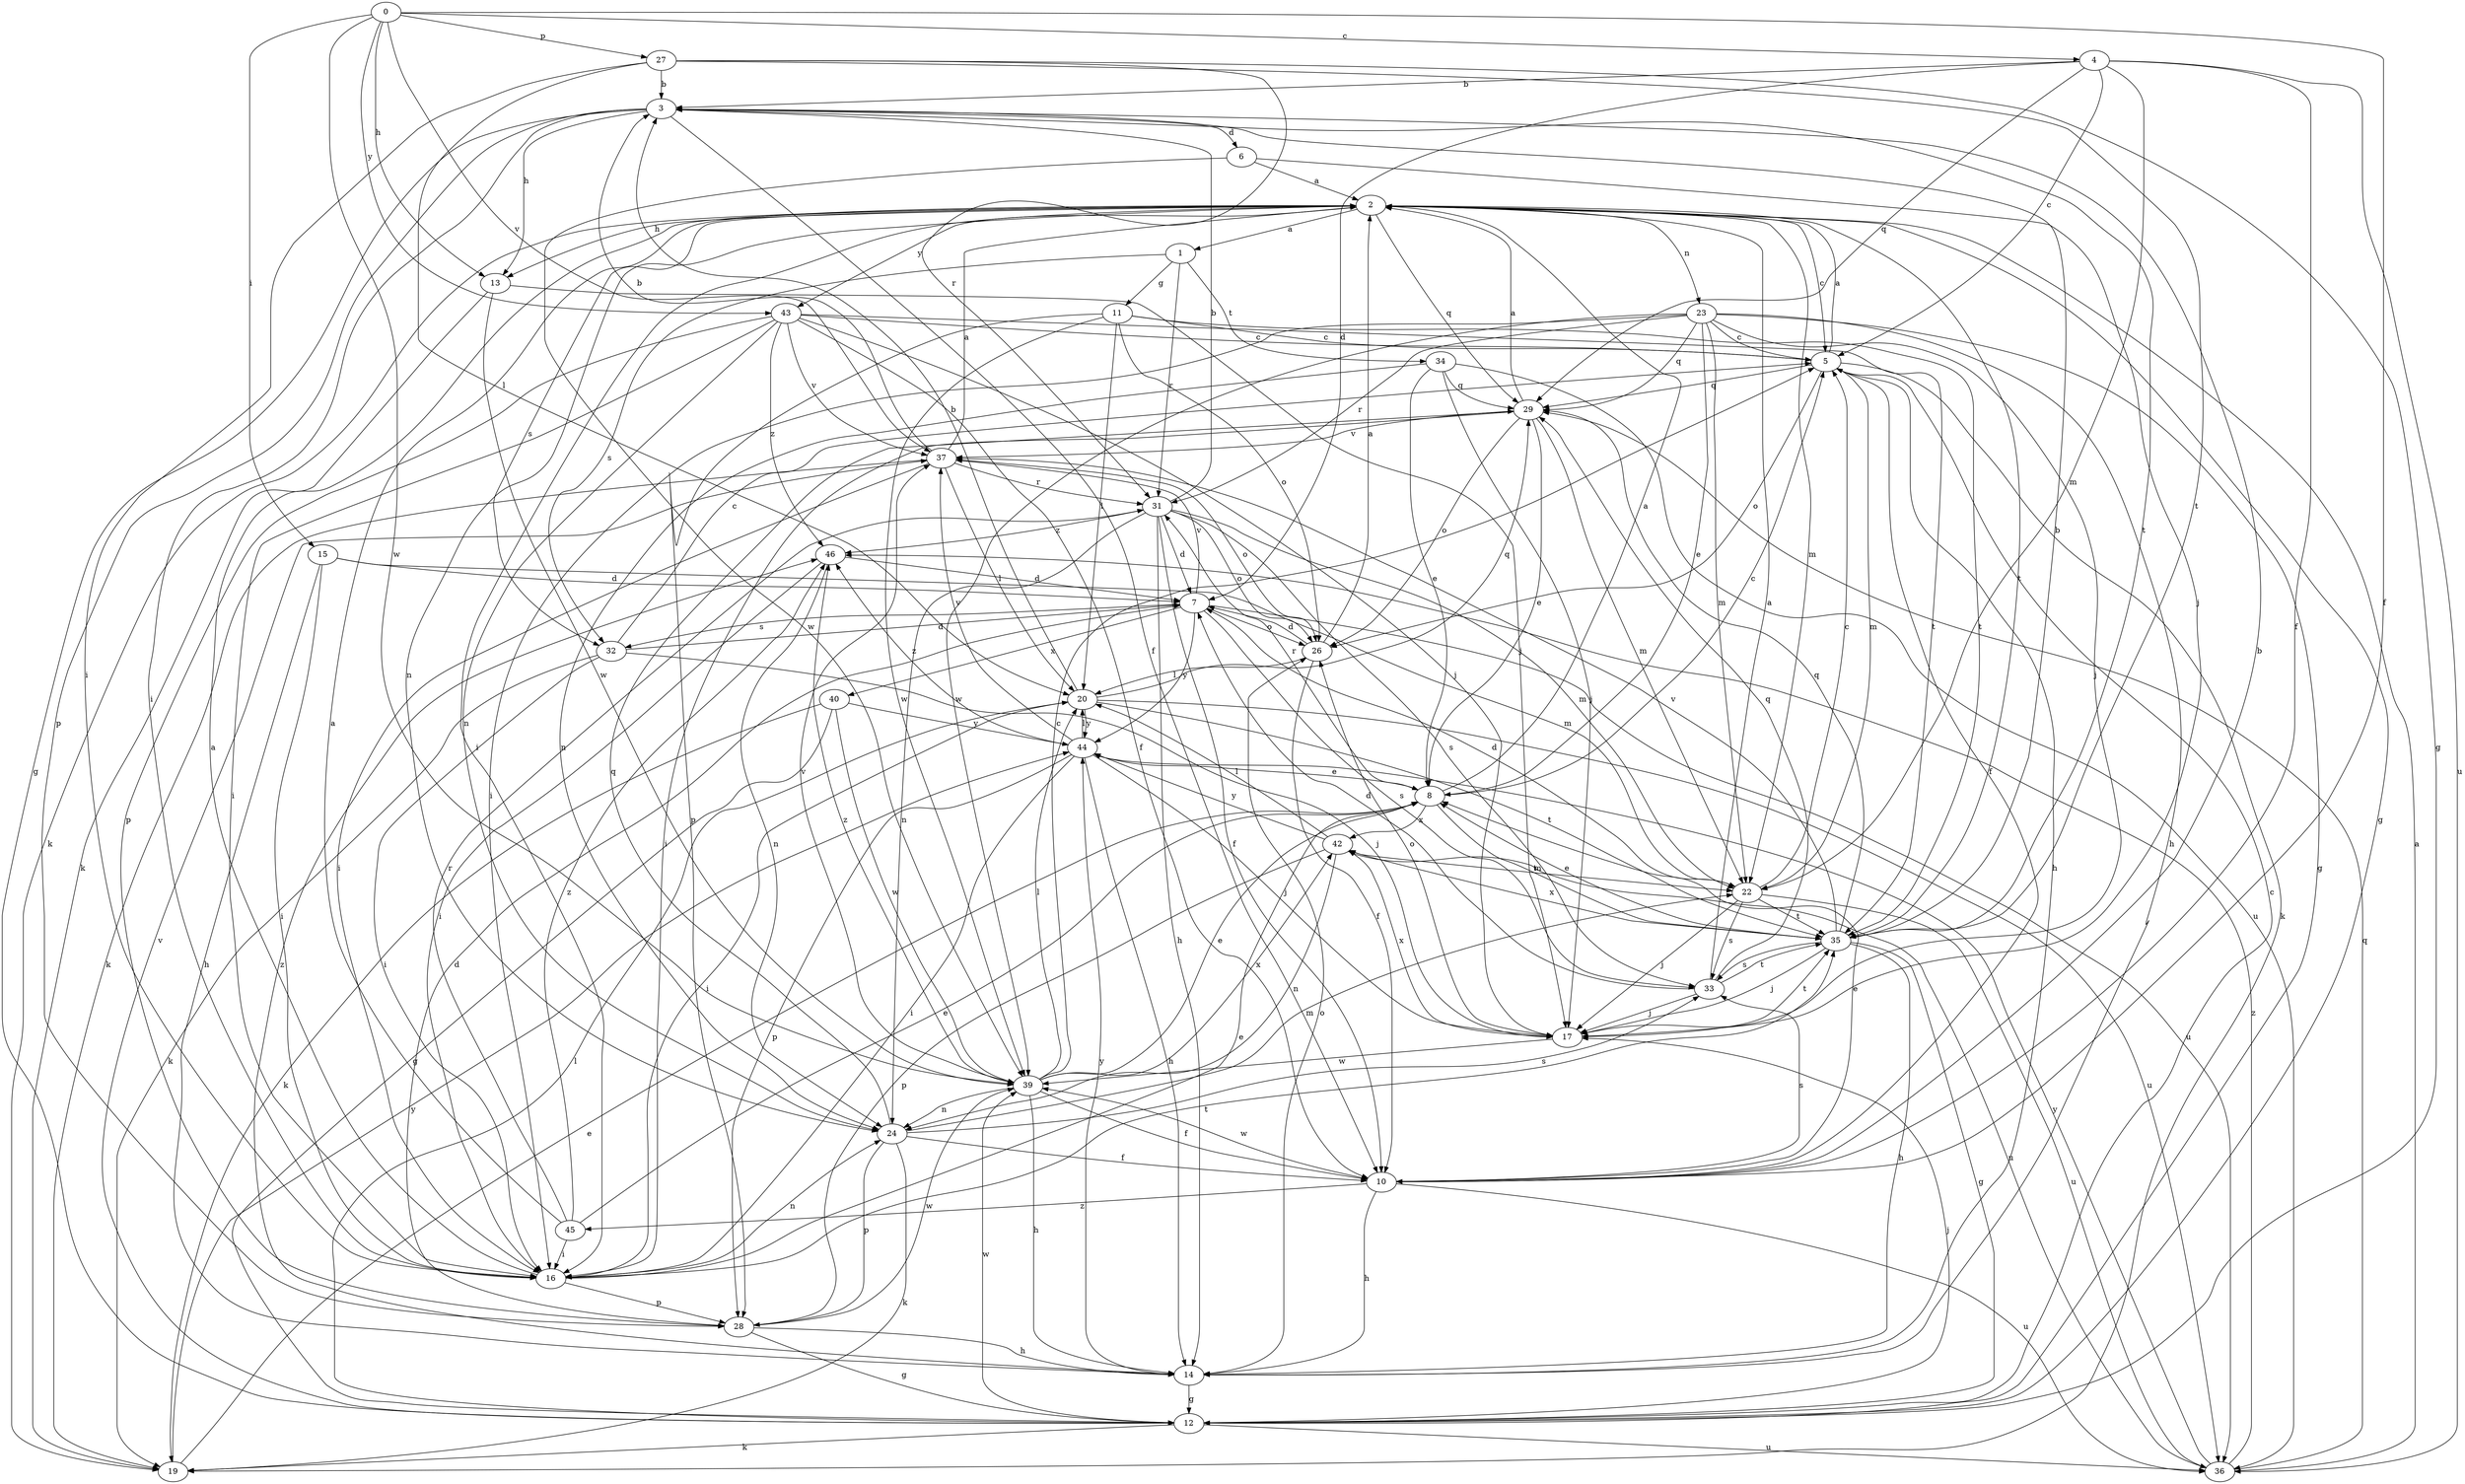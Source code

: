 strict digraph  {
0;
1;
2;
3;
4;
5;
6;
7;
8;
10;
11;
12;
13;
14;
15;
16;
17;
19;
20;
22;
23;
24;
26;
27;
28;
29;
31;
32;
33;
34;
35;
36;
37;
39;
40;
42;
43;
44;
45;
46;
0 -> 4  [label=c];
0 -> 10  [label=f];
0 -> 13  [label=h];
0 -> 15  [label=i];
0 -> 27  [label=p];
0 -> 37  [label=v];
0 -> 39  [label=w];
0 -> 43  [label=y];
1 -> 11  [label=g];
1 -> 31  [label=r];
1 -> 32  [label=s];
1 -> 34  [label=t];
2 -> 1  [label=a];
2 -> 5  [label=c];
2 -> 12  [label=g];
2 -> 13  [label=h];
2 -> 16  [label=i];
2 -> 19  [label=k];
2 -> 22  [label=m];
2 -> 23  [label=n];
2 -> 24  [label=n];
2 -> 29  [label=q];
2 -> 32  [label=s];
2 -> 35  [label=t];
2 -> 43  [label=y];
3 -> 6  [label=d];
3 -> 10  [label=f];
3 -> 12  [label=g];
3 -> 13  [label=h];
3 -> 16  [label=i];
3 -> 28  [label=p];
3 -> 35  [label=t];
4 -> 3  [label=b];
4 -> 5  [label=c];
4 -> 7  [label=d];
4 -> 10  [label=f];
4 -> 22  [label=m];
4 -> 29  [label=q];
4 -> 36  [label=u];
5 -> 2  [label=a];
5 -> 10  [label=f];
5 -> 14  [label=h];
5 -> 19  [label=k];
5 -> 22  [label=m];
5 -> 26  [label=o];
5 -> 29  [label=q];
6 -> 2  [label=a];
6 -> 17  [label=j];
6 -> 39  [label=w];
7 -> 26  [label=o];
7 -> 32  [label=s];
7 -> 33  [label=s];
7 -> 36  [label=u];
7 -> 37  [label=v];
7 -> 40  [label=x];
7 -> 44  [label=y];
8 -> 2  [label=a];
8 -> 5  [label=c];
8 -> 31  [label=r];
8 -> 35  [label=t];
8 -> 42  [label=x];
10 -> 3  [label=b];
10 -> 8  [label=e];
10 -> 14  [label=h];
10 -> 33  [label=s];
10 -> 36  [label=u];
10 -> 39  [label=w];
10 -> 45  [label=z];
11 -> 5  [label=c];
11 -> 20  [label=l];
11 -> 26  [label=o];
11 -> 28  [label=p];
11 -> 35  [label=t];
11 -> 39  [label=w];
12 -> 5  [label=c];
12 -> 17  [label=j];
12 -> 19  [label=k];
12 -> 20  [label=l];
12 -> 36  [label=u];
12 -> 37  [label=v];
12 -> 39  [label=w];
13 -> 17  [label=j];
13 -> 19  [label=k];
13 -> 39  [label=w];
14 -> 12  [label=g];
14 -> 26  [label=o];
14 -> 44  [label=y];
14 -> 46  [label=z];
15 -> 7  [label=d];
15 -> 14  [label=h];
15 -> 16  [label=i];
15 -> 22  [label=m];
16 -> 2  [label=a];
16 -> 8  [label=e];
16 -> 24  [label=n];
16 -> 28  [label=p];
16 -> 35  [label=t];
17 -> 26  [label=o];
17 -> 35  [label=t];
17 -> 39  [label=w];
17 -> 42  [label=x];
19 -> 8  [label=e];
19 -> 44  [label=y];
20 -> 3  [label=b];
20 -> 16  [label=i];
20 -> 29  [label=q];
20 -> 35  [label=t];
20 -> 36  [label=u];
20 -> 44  [label=y];
22 -> 5  [label=c];
22 -> 7  [label=d];
22 -> 17  [label=j];
22 -> 33  [label=s];
22 -> 35  [label=t];
22 -> 36  [label=u];
23 -> 5  [label=c];
23 -> 8  [label=e];
23 -> 12  [label=g];
23 -> 14  [label=h];
23 -> 16  [label=i];
23 -> 17  [label=j];
23 -> 22  [label=m];
23 -> 29  [label=q];
23 -> 31  [label=r];
23 -> 39  [label=w];
24 -> 10  [label=f];
24 -> 19  [label=k];
24 -> 22  [label=m];
24 -> 28  [label=p];
24 -> 29  [label=q];
24 -> 33  [label=s];
26 -> 2  [label=a];
26 -> 7  [label=d];
26 -> 10  [label=f];
26 -> 20  [label=l];
27 -> 3  [label=b];
27 -> 12  [label=g];
27 -> 16  [label=i];
27 -> 20  [label=l];
27 -> 31  [label=r];
27 -> 35  [label=t];
28 -> 7  [label=d];
28 -> 12  [label=g];
28 -> 14  [label=h];
28 -> 39  [label=w];
29 -> 2  [label=a];
29 -> 8  [label=e];
29 -> 16  [label=i];
29 -> 22  [label=m];
29 -> 26  [label=o];
29 -> 37  [label=v];
31 -> 3  [label=b];
31 -> 7  [label=d];
31 -> 10  [label=f];
31 -> 14  [label=h];
31 -> 22  [label=m];
31 -> 24  [label=n];
31 -> 26  [label=o];
31 -> 33  [label=s];
31 -> 46  [label=z];
32 -> 5  [label=c];
32 -> 7  [label=d];
32 -> 16  [label=i];
32 -> 17  [label=j];
32 -> 19  [label=k];
33 -> 2  [label=a];
33 -> 7  [label=d];
33 -> 17  [label=j];
33 -> 29  [label=q];
33 -> 35  [label=t];
34 -> 8  [label=e];
34 -> 17  [label=j];
34 -> 24  [label=n];
34 -> 29  [label=q];
34 -> 36  [label=u];
35 -> 3  [label=b];
35 -> 8  [label=e];
35 -> 12  [label=g];
35 -> 14  [label=h];
35 -> 17  [label=j];
35 -> 29  [label=q];
35 -> 33  [label=s];
35 -> 37  [label=v];
35 -> 42  [label=x];
36 -> 2  [label=a];
36 -> 29  [label=q];
36 -> 44  [label=y];
36 -> 46  [label=z];
37 -> 2  [label=a];
37 -> 3  [label=b];
37 -> 16  [label=i];
37 -> 19  [label=k];
37 -> 20  [label=l];
37 -> 26  [label=o];
37 -> 31  [label=r];
39 -> 5  [label=c];
39 -> 8  [label=e];
39 -> 10  [label=f];
39 -> 14  [label=h];
39 -> 20  [label=l];
39 -> 24  [label=n];
39 -> 37  [label=v];
39 -> 42  [label=x];
39 -> 46  [label=z];
40 -> 12  [label=g];
40 -> 19  [label=k];
40 -> 39  [label=w];
40 -> 44  [label=y];
42 -> 20  [label=l];
42 -> 22  [label=m];
42 -> 24  [label=n];
42 -> 28  [label=p];
42 -> 36  [label=u];
42 -> 44  [label=y];
43 -> 5  [label=c];
43 -> 10  [label=f];
43 -> 16  [label=i];
43 -> 17  [label=j];
43 -> 24  [label=n];
43 -> 28  [label=p];
43 -> 35  [label=t];
43 -> 37  [label=v];
43 -> 46  [label=z];
44 -> 8  [label=e];
44 -> 14  [label=h];
44 -> 16  [label=i];
44 -> 17  [label=j];
44 -> 20  [label=l];
44 -> 28  [label=p];
44 -> 37  [label=v];
44 -> 46  [label=z];
45 -> 2  [label=a];
45 -> 8  [label=e];
45 -> 16  [label=i];
45 -> 31  [label=r];
45 -> 46  [label=z];
46 -> 7  [label=d];
46 -> 16  [label=i];
46 -> 24  [label=n];
}
